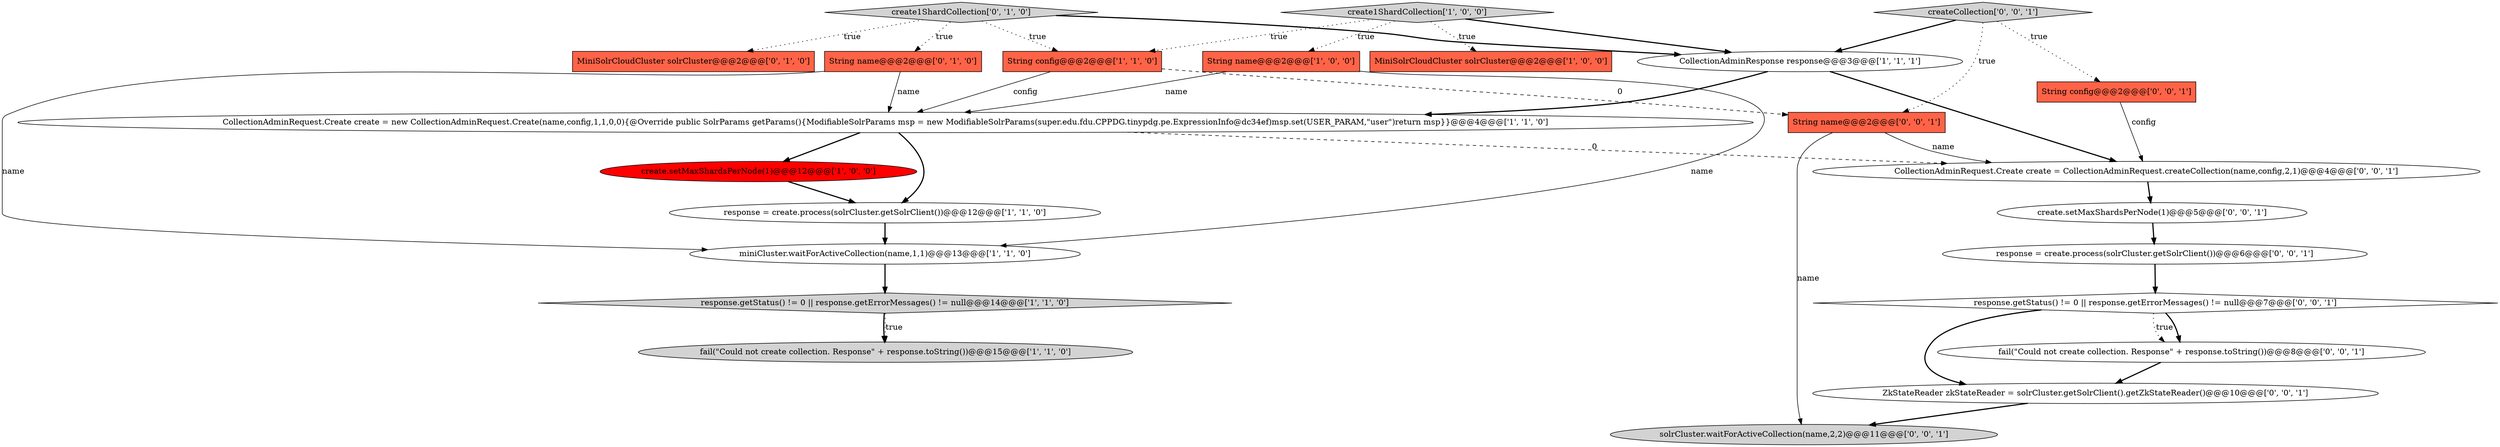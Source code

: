 digraph {
7 [style = filled, label = "response = create.process(solrCluster.getSolrClient())@@@12@@@['1', '1', '0']", fillcolor = white, shape = ellipse image = "AAA0AAABBB1BBB"];
14 [style = filled, label = "String config@@@2@@@['0', '0', '1']", fillcolor = tomato, shape = box image = "AAA0AAABBB3BBB"];
13 [style = filled, label = "String name@@@2@@@['0', '1', '0']", fillcolor = tomato, shape = box image = "AAA0AAABBB2BBB"];
3 [style = filled, label = "miniCluster.waitForActiveCollection(name,1,1)@@@13@@@['1', '1', '0']", fillcolor = white, shape = ellipse image = "AAA0AAABBB1BBB"];
20 [style = filled, label = "createCollection['0', '0', '1']", fillcolor = lightgray, shape = diamond image = "AAA0AAABBB3BBB"];
0 [style = filled, label = "MiniSolrCloudCluster solrCluster@@@2@@@['1', '0', '0']", fillcolor = tomato, shape = box image = "AAA0AAABBB1BBB"];
21 [style = filled, label = "ZkStateReader zkStateReader = solrCluster.getSolrClient().getZkStateReader()@@@10@@@['0', '0', '1']", fillcolor = white, shape = ellipse image = "AAA0AAABBB3BBB"];
16 [style = filled, label = "fail(\"Could not create collection. Response\" + response.toString())@@@8@@@['0', '0', '1']", fillcolor = white, shape = ellipse image = "AAA0AAABBB3BBB"];
19 [style = filled, label = "solrCluster.waitForActiveCollection(name,2,2)@@@11@@@['0', '0', '1']", fillcolor = lightgray, shape = ellipse image = "AAA0AAABBB3BBB"];
9 [style = filled, label = "String config@@@2@@@['1', '1', '0']", fillcolor = tomato, shape = box image = "AAA0AAABBB1BBB"];
17 [style = filled, label = "create.setMaxShardsPerNode(1)@@@5@@@['0', '0', '1']", fillcolor = white, shape = ellipse image = "AAA0AAABBB3BBB"];
8 [style = filled, label = "String name@@@2@@@['1', '0', '0']", fillcolor = tomato, shape = box image = "AAA0AAABBB1BBB"];
18 [style = filled, label = "String name@@@2@@@['0', '0', '1']", fillcolor = tomato, shape = box image = "AAA0AAABBB3BBB"];
1 [style = filled, label = "create1ShardCollection['1', '0', '0']", fillcolor = lightgray, shape = diamond image = "AAA0AAABBB1BBB"];
4 [style = filled, label = "fail(\"Could not create collection. Response\" + response.toString())@@@15@@@['1', '1', '0']", fillcolor = lightgray, shape = ellipse image = "AAA0AAABBB1BBB"];
12 [style = filled, label = "MiniSolrCloudCluster solrCluster@@@2@@@['0', '1', '0']", fillcolor = tomato, shape = box image = "AAA0AAABBB2BBB"];
6 [style = filled, label = "CollectionAdminRequest.Create create = new CollectionAdminRequest.Create(name,config,1,1,0,0){@Override public SolrParams getParams(){ModifiableSolrParams msp = new ModifiableSolrParams(super.edu.fdu.CPPDG.tinypdg.pe.ExpressionInfo@dc34ef)msp.set(USER_PARAM,\"user\")return msp}}@@@4@@@['1', '1', '0']", fillcolor = white, shape = ellipse image = "AAA0AAABBB1BBB"];
2 [style = filled, label = "create.setMaxShardsPerNode(1)@@@12@@@['1', '0', '0']", fillcolor = red, shape = ellipse image = "AAA1AAABBB1BBB"];
5 [style = filled, label = "CollectionAdminResponse response@@@3@@@['1', '1', '1']", fillcolor = white, shape = ellipse image = "AAA0AAABBB1BBB"];
10 [style = filled, label = "response.getStatus() != 0 || response.getErrorMessages() != null@@@14@@@['1', '1', '0']", fillcolor = lightgray, shape = diamond image = "AAA0AAABBB1BBB"];
15 [style = filled, label = "response.getStatus() != 0 || response.getErrorMessages() != null@@@7@@@['0', '0', '1']", fillcolor = white, shape = diamond image = "AAA0AAABBB3BBB"];
23 [style = filled, label = "response = create.process(solrCluster.getSolrClient())@@@6@@@['0', '0', '1']", fillcolor = white, shape = ellipse image = "AAA0AAABBB3BBB"];
22 [style = filled, label = "CollectionAdminRequest.Create create = CollectionAdminRequest.createCollection(name,config,2,1)@@@4@@@['0', '0', '1']", fillcolor = white, shape = ellipse image = "AAA0AAABBB3BBB"];
11 [style = filled, label = "create1ShardCollection['0', '1', '0']", fillcolor = lightgray, shape = diamond image = "AAA0AAABBB2BBB"];
1->5 [style = bold, label=""];
14->22 [style = solid, label="config"];
21->19 [style = bold, label=""];
8->6 [style = solid, label="name"];
15->21 [style = bold, label=""];
9->18 [style = dashed, label="0"];
11->12 [style = dotted, label="true"];
23->15 [style = bold, label=""];
20->14 [style = dotted, label="true"];
11->9 [style = dotted, label="true"];
11->13 [style = dotted, label="true"];
15->16 [style = dotted, label="true"];
15->16 [style = bold, label=""];
17->23 [style = bold, label=""];
6->22 [style = dashed, label="0"];
7->3 [style = bold, label=""];
20->5 [style = bold, label=""];
6->2 [style = bold, label=""];
9->6 [style = solid, label="config"];
13->3 [style = solid, label="name"];
3->10 [style = bold, label=""];
11->5 [style = bold, label=""];
8->3 [style = solid, label="name"];
5->6 [style = bold, label=""];
16->21 [style = bold, label=""];
18->22 [style = solid, label="name"];
1->9 [style = dotted, label="true"];
1->8 [style = dotted, label="true"];
10->4 [style = bold, label=""];
20->18 [style = dotted, label="true"];
22->17 [style = bold, label=""];
1->0 [style = dotted, label="true"];
2->7 [style = bold, label=""];
18->19 [style = solid, label="name"];
10->4 [style = dotted, label="true"];
6->7 [style = bold, label=""];
5->22 [style = bold, label=""];
13->6 [style = solid, label="name"];
}
